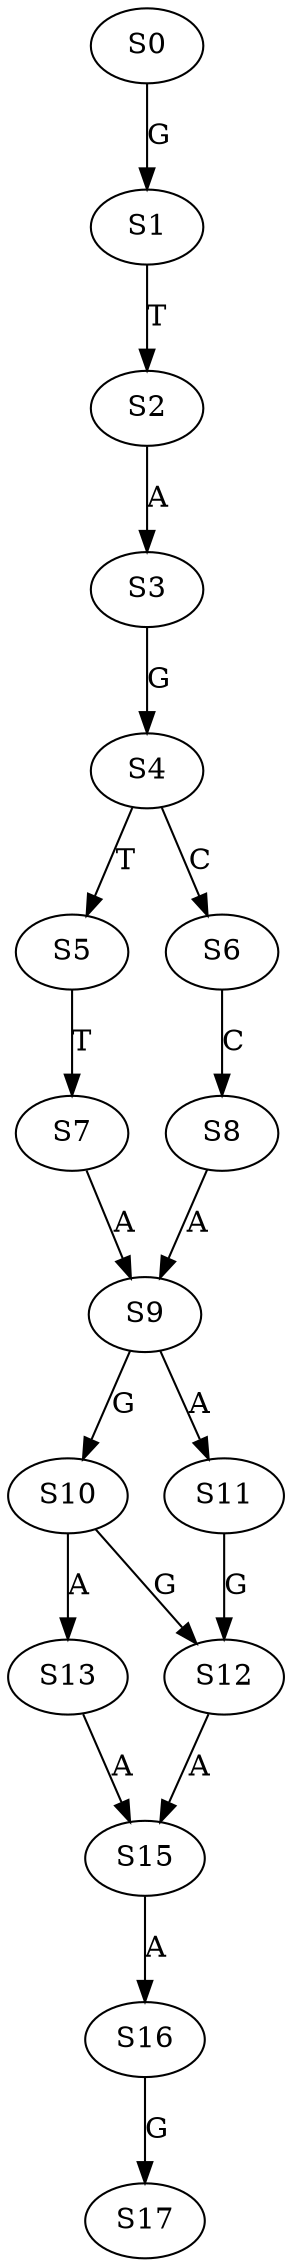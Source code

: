 strict digraph  {
	S0 -> S1 [ label = G ];
	S1 -> S2 [ label = T ];
	S2 -> S3 [ label = A ];
	S3 -> S4 [ label = G ];
	S4 -> S5 [ label = T ];
	S4 -> S6 [ label = C ];
	S5 -> S7 [ label = T ];
	S6 -> S8 [ label = C ];
	S7 -> S9 [ label = A ];
	S8 -> S9 [ label = A ];
	S9 -> S10 [ label = G ];
	S9 -> S11 [ label = A ];
	S10 -> S12 [ label = G ];
	S10 -> S13 [ label = A ];
	S11 -> S12 [ label = G ];
	S12 -> S15 [ label = A ];
	S13 -> S15 [ label = A ];
	S15 -> S16 [ label = A ];
	S16 -> S17 [ label = G ];
}
